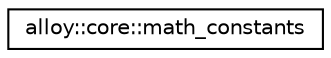digraph "Graphical Class Hierarchy"
{
  edge [fontname="Helvetica",fontsize="10",labelfontname="Helvetica",labelfontsize="10"];
  node [fontname="Helvetica",fontsize="10",shape=record];
  rankdir="LR";
  Node1 [label="alloy::core::math_constants",height=0.2,width=0.4,color="black", fillcolor="white", style="filled",URL="$d1/d75/structalloy_1_1core_1_1math__constants.html",tooltip="A pure static-class that contains functions for receiving mathematical constants. ..."];
}

